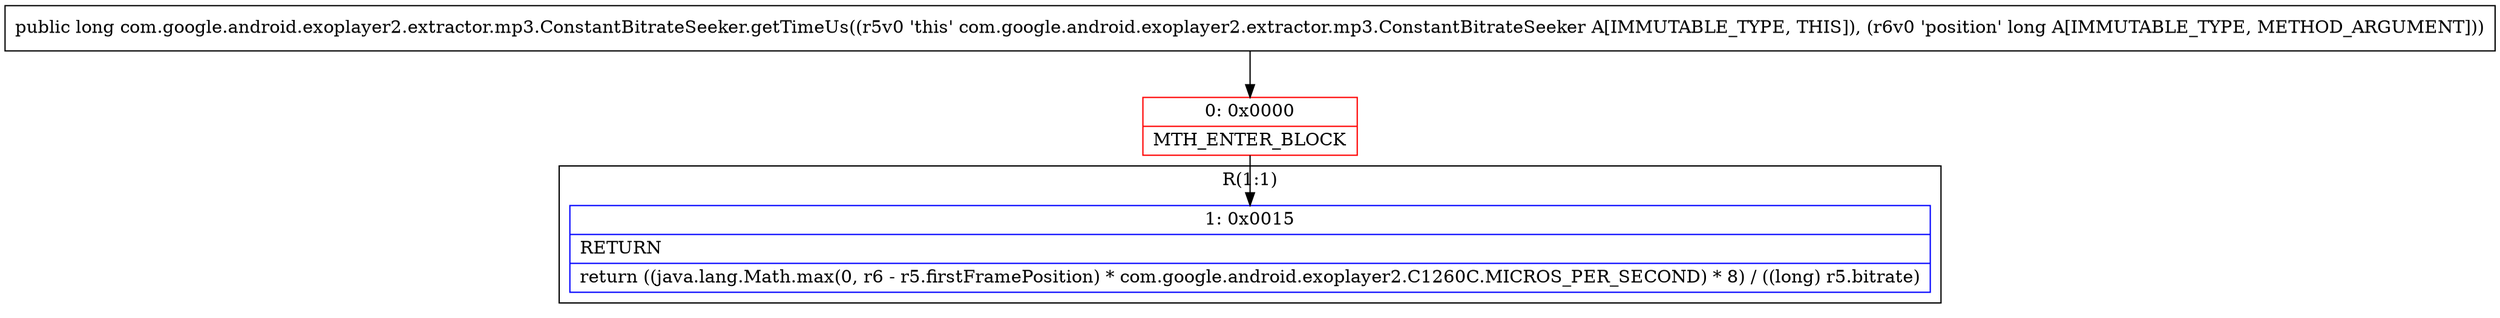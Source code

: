 digraph "CFG forcom.google.android.exoplayer2.extractor.mp3.ConstantBitrateSeeker.getTimeUs(J)J" {
subgraph cluster_Region_1118221678 {
label = "R(1:1)";
node [shape=record,color=blue];
Node_1 [shape=record,label="{1\:\ 0x0015|RETURN\l|return ((java.lang.Math.max(0, r6 \- r5.firstFramePosition) * com.google.android.exoplayer2.C1260C.MICROS_PER_SECOND) * 8) \/ ((long) r5.bitrate)\l}"];
}
Node_0 [shape=record,color=red,label="{0\:\ 0x0000|MTH_ENTER_BLOCK\l}"];
MethodNode[shape=record,label="{public long com.google.android.exoplayer2.extractor.mp3.ConstantBitrateSeeker.getTimeUs((r5v0 'this' com.google.android.exoplayer2.extractor.mp3.ConstantBitrateSeeker A[IMMUTABLE_TYPE, THIS]), (r6v0 'position' long A[IMMUTABLE_TYPE, METHOD_ARGUMENT])) }"];
MethodNode -> Node_0;
Node_0 -> Node_1;
}

